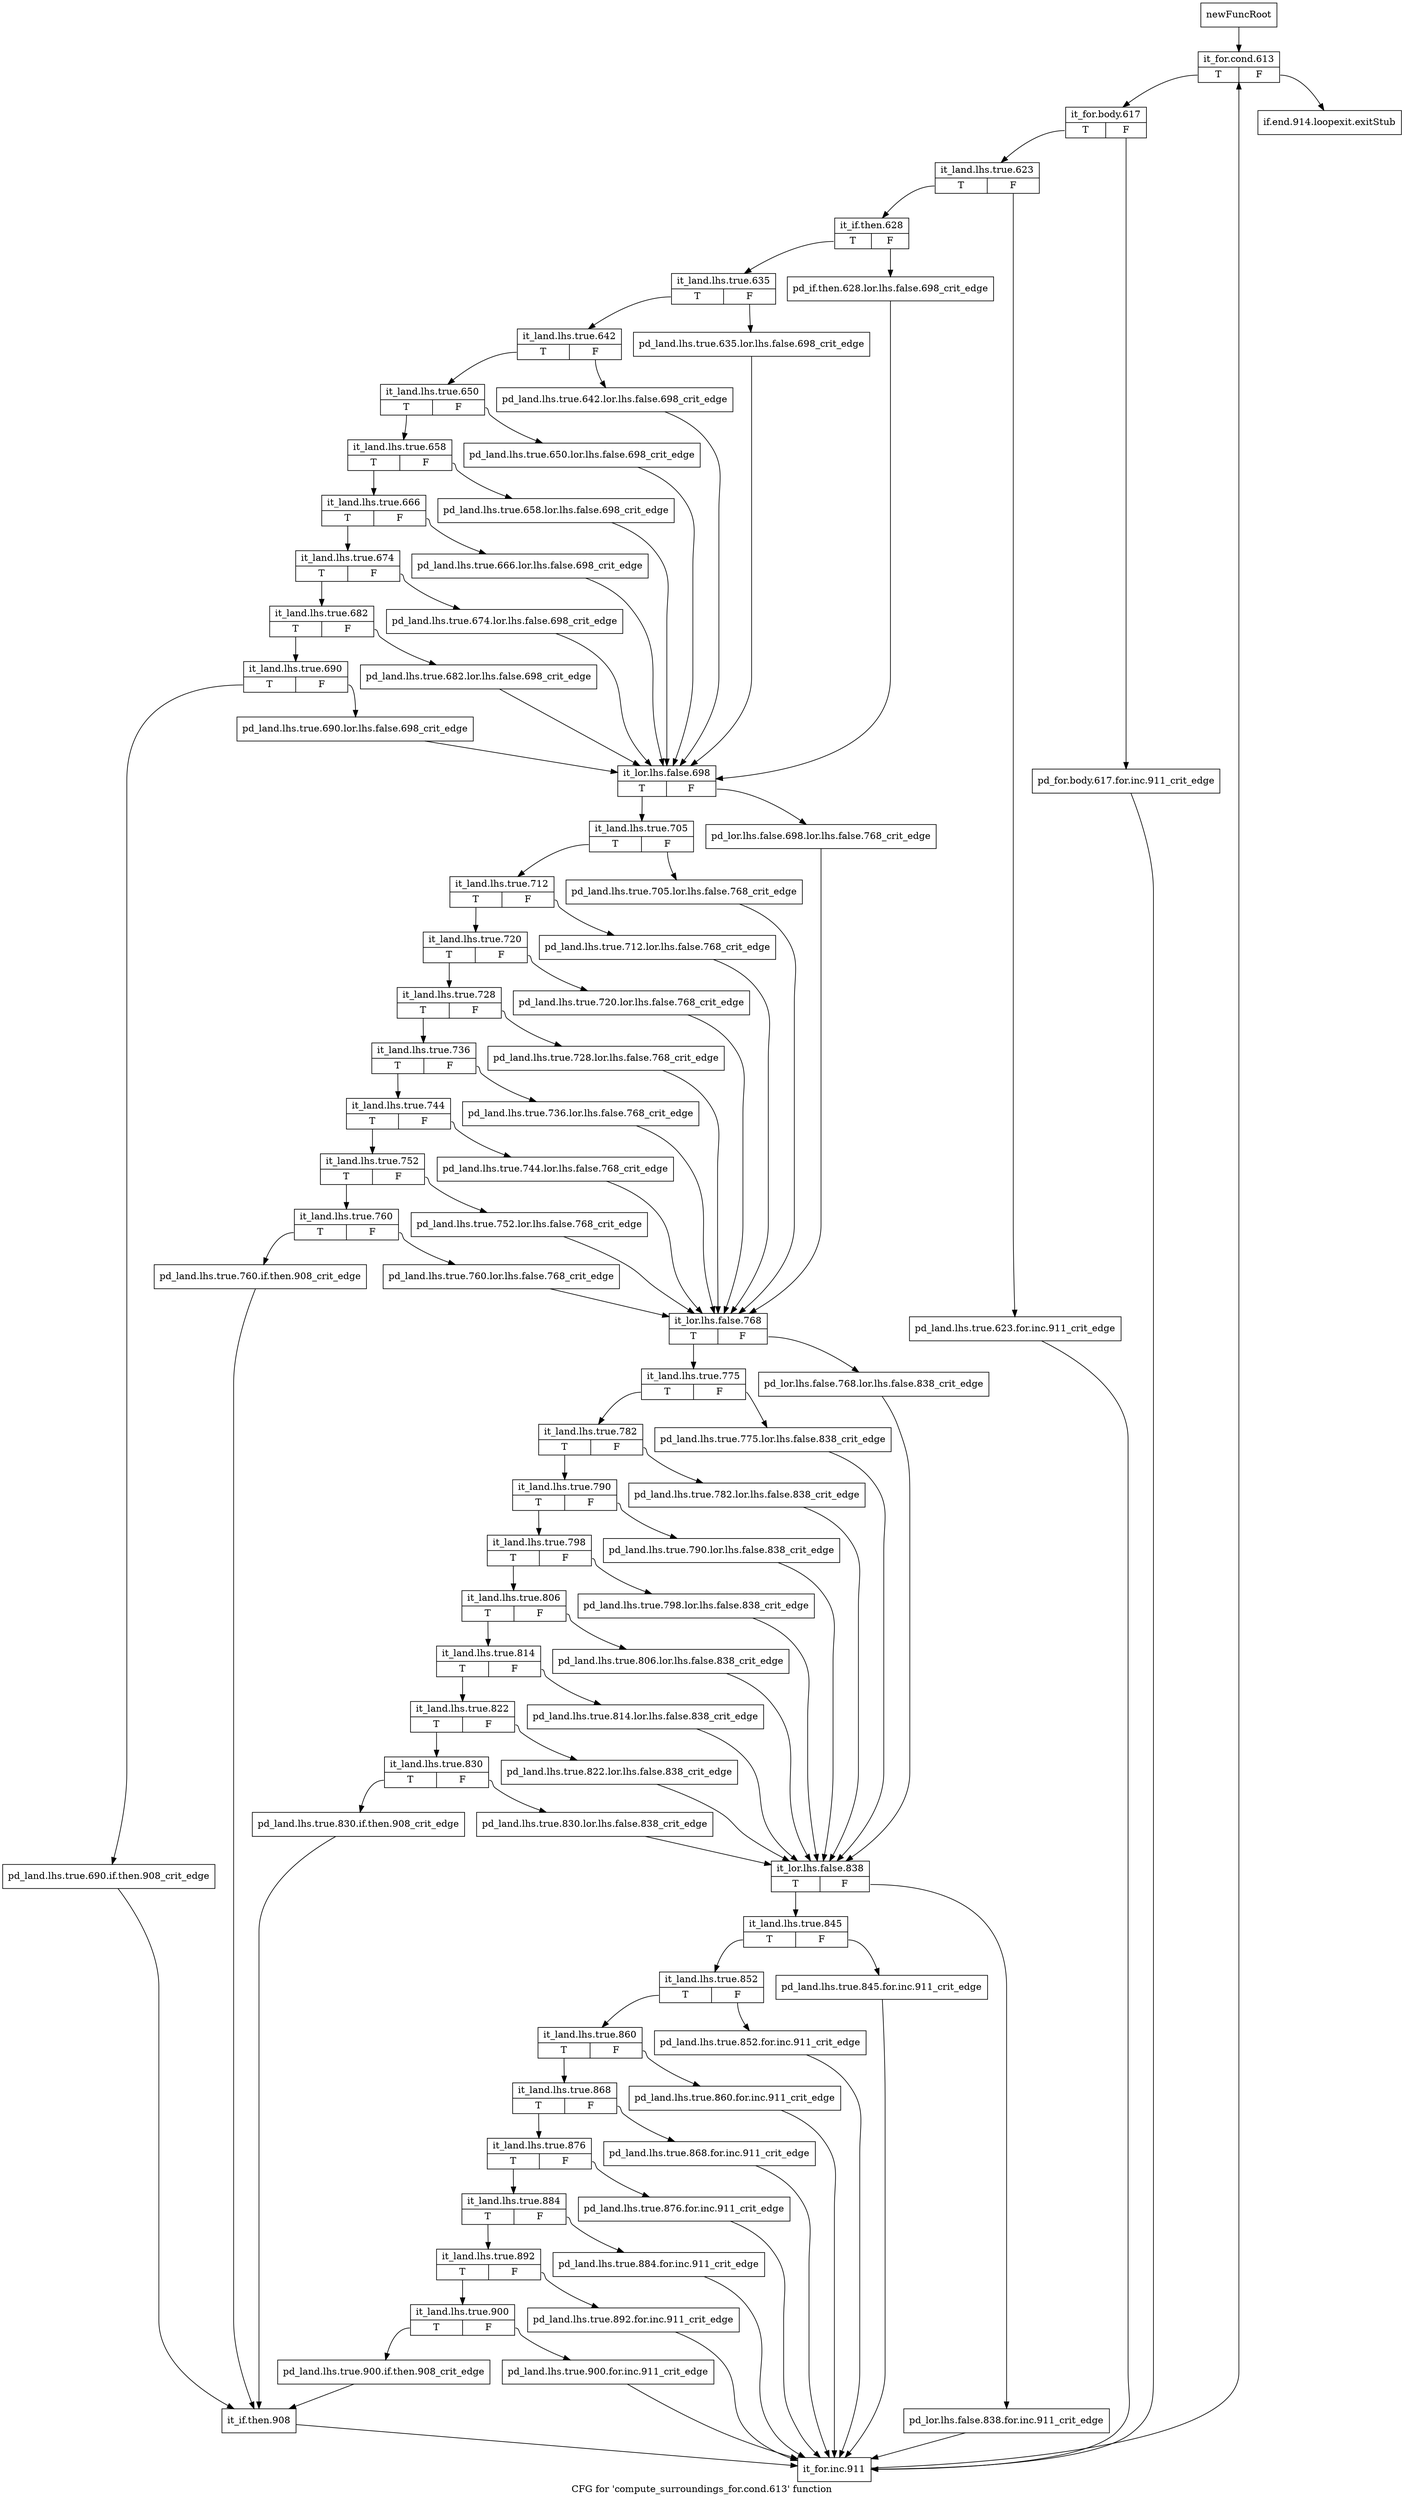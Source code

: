 digraph "CFG for 'compute_surroundings_for.cond.613' function" {
	label="CFG for 'compute_surroundings_for.cond.613' function";

	Node0x4776c80 [shape=record,label="{newFuncRoot}"];
	Node0x4776c80 -> Node0x4776d20;
	Node0x4776cd0 [shape=record,label="{if.end.914.loopexit.exitStub}"];
	Node0x4776d20 [shape=record,label="{it_for.cond.613|{<s0>T|<s1>F}}"];
	Node0x4776d20:s0 -> Node0x4776d70;
	Node0x4776d20:s1 -> Node0x4776cd0;
	Node0x4776d70 [shape=record,label="{it_for.body.617|{<s0>T|<s1>F}}"];
	Node0x4776d70:s0 -> Node0x4776e10;
	Node0x4776d70:s1 -> Node0x4776dc0;
	Node0x4776dc0 [shape=record,label="{pd_for.body.617.for.inc.911_crit_edge}"];
	Node0x4776dc0 -> Node0x47786c0;
	Node0x4776e10 [shape=record,label="{it_land.lhs.true.623|{<s0>T|<s1>F}}"];
	Node0x4776e10:s0 -> Node0x4776eb0;
	Node0x4776e10:s1 -> Node0x4776e60;
	Node0x4776e60 [shape=record,label="{pd_land.lhs.true.623.for.inc.911_crit_edge}"];
	Node0x4776e60 -> Node0x47786c0;
	Node0x4776eb0 [shape=record,label="{it_if.then.628|{<s0>T|<s1>F}}"];
	Node0x4776eb0:s0 -> Node0x4776f50;
	Node0x4776eb0:s1 -> Node0x4776f00;
	Node0x4776f00 [shape=record,label="{pd_if.then.628.lor.lhs.false.698_crit_edge}"];
	Node0x4776f00 -> Node0x4777450;
	Node0x4776f50 [shape=record,label="{it_land.lhs.true.635|{<s0>T|<s1>F}}"];
	Node0x4776f50:s0 -> Node0x4776ff0;
	Node0x4776f50:s1 -> Node0x4776fa0;
	Node0x4776fa0 [shape=record,label="{pd_land.lhs.true.635.lor.lhs.false.698_crit_edge}"];
	Node0x4776fa0 -> Node0x4777450;
	Node0x4776ff0 [shape=record,label="{it_land.lhs.true.642|{<s0>T|<s1>F}}"];
	Node0x4776ff0:s0 -> Node0x4777090;
	Node0x4776ff0:s1 -> Node0x4777040;
	Node0x4777040 [shape=record,label="{pd_land.lhs.true.642.lor.lhs.false.698_crit_edge}"];
	Node0x4777040 -> Node0x4777450;
	Node0x4777090 [shape=record,label="{it_land.lhs.true.650|{<s0>T|<s1>F}}"];
	Node0x4777090:s0 -> Node0x4777130;
	Node0x4777090:s1 -> Node0x47770e0;
	Node0x47770e0 [shape=record,label="{pd_land.lhs.true.650.lor.lhs.false.698_crit_edge}"];
	Node0x47770e0 -> Node0x4777450;
	Node0x4777130 [shape=record,label="{it_land.lhs.true.658|{<s0>T|<s1>F}}"];
	Node0x4777130:s0 -> Node0x47771d0;
	Node0x4777130:s1 -> Node0x4777180;
	Node0x4777180 [shape=record,label="{pd_land.lhs.true.658.lor.lhs.false.698_crit_edge}"];
	Node0x4777180 -> Node0x4777450;
	Node0x47771d0 [shape=record,label="{it_land.lhs.true.666|{<s0>T|<s1>F}}"];
	Node0x47771d0:s0 -> Node0x4777270;
	Node0x47771d0:s1 -> Node0x4777220;
	Node0x4777220 [shape=record,label="{pd_land.lhs.true.666.lor.lhs.false.698_crit_edge}"];
	Node0x4777220 -> Node0x4777450;
	Node0x4777270 [shape=record,label="{it_land.lhs.true.674|{<s0>T|<s1>F}}"];
	Node0x4777270:s0 -> Node0x4777310;
	Node0x4777270:s1 -> Node0x47772c0;
	Node0x47772c0 [shape=record,label="{pd_land.lhs.true.674.lor.lhs.false.698_crit_edge}"];
	Node0x47772c0 -> Node0x4777450;
	Node0x4777310 [shape=record,label="{it_land.lhs.true.682|{<s0>T|<s1>F}}"];
	Node0x4777310:s0 -> Node0x47773b0;
	Node0x4777310:s1 -> Node0x4777360;
	Node0x4777360 [shape=record,label="{pd_land.lhs.true.682.lor.lhs.false.698_crit_edge}"];
	Node0x4777360 -> Node0x4777450;
	Node0x47773b0 [shape=record,label="{it_land.lhs.true.690|{<s0>T|<s1>F}}"];
	Node0x47773b0:s0 -> Node0x4778620;
	Node0x47773b0:s1 -> Node0x4777400;
	Node0x4777400 [shape=record,label="{pd_land.lhs.true.690.lor.lhs.false.698_crit_edge}"];
	Node0x4777400 -> Node0x4777450;
	Node0x4777450 [shape=record,label="{it_lor.lhs.false.698|{<s0>T|<s1>F}}"];
	Node0x4777450:s0 -> Node0x47774f0;
	Node0x4777450:s1 -> Node0x47774a0;
	Node0x47774a0 [shape=record,label="{pd_lor.lhs.false.698.lor.lhs.false.768_crit_edge}"];
	Node0x47774a0 -> Node0x47779f0;
	Node0x47774f0 [shape=record,label="{it_land.lhs.true.705|{<s0>T|<s1>F}}"];
	Node0x47774f0:s0 -> Node0x4777590;
	Node0x47774f0:s1 -> Node0x4777540;
	Node0x4777540 [shape=record,label="{pd_land.lhs.true.705.lor.lhs.false.768_crit_edge}"];
	Node0x4777540 -> Node0x47779f0;
	Node0x4777590 [shape=record,label="{it_land.lhs.true.712|{<s0>T|<s1>F}}"];
	Node0x4777590:s0 -> Node0x4777630;
	Node0x4777590:s1 -> Node0x47775e0;
	Node0x47775e0 [shape=record,label="{pd_land.lhs.true.712.lor.lhs.false.768_crit_edge}"];
	Node0x47775e0 -> Node0x47779f0;
	Node0x4777630 [shape=record,label="{it_land.lhs.true.720|{<s0>T|<s1>F}}"];
	Node0x4777630:s0 -> Node0x47776d0;
	Node0x4777630:s1 -> Node0x4777680;
	Node0x4777680 [shape=record,label="{pd_land.lhs.true.720.lor.lhs.false.768_crit_edge}"];
	Node0x4777680 -> Node0x47779f0;
	Node0x47776d0 [shape=record,label="{it_land.lhs.true.728|{<s0>T|<s1>F}}"];
	Node0x47776d0:s0 -> Node0x4777770;
	Node0x47776d0:s1 -> Node0x4777720;
	Node0x4777720 [shape=record,label="{pd_land.lhs.true.728.lor.lhs.false.768_crit_edge}"];
	Node0x4777720 -> Node0x47779f0;
	Node0x4777770 [shape=record,label="{it_land.lhs.true.736|{<s0>T|<s1>F}}"];
	Node0x4777770:s0 -> Node0x4777810;
	Node0x4777770:s1 -> Node0x47777c0;
	Node0x47777c0 [shape=record,label="{pd_land.lhs.true.736.lor.lhs.false.768_crit_edge}"];
	Node0x47777c0 -> Node0x47779f0;
	Node0x4777810 [shape=record,label="{it_land.lhs.true.744|{<s0>T|<s1>F}}"];
	Node0x4777810:s0 -> Node0x47778b0;
	Node0x4777810:s1 -> Node0x4777860;
	Node0x4777860 [shape=record,label="{pd_land.lhs.true.744.lor.lhs.false.768_crit_edge}"];
	Node0x4777860 -> Node0x47779f0;
	Node0x47778b0 [shape=record,label="{it_land.lhs.true.752|{<s0>T|<s1>F}}"];
	Node0x47778b0:s0 -> Node0x4777950;
	Node0x47778b0:s1 -> Node0x4777900;
	Node0x4777900 [shape=record,label="{pd_land.lhs.true.752.lor.lhs.false.768_crit_edge}"];
	Node0x4777900 -> Node0x47779f0;
	Node0x4777950 [shape=record,label="{it_land.lhs.true.760|{<s0>T|<s1>F}}"];
	Node0x4777950:s0 -> Node0x47785d0;
	Node0x4777950:s1 -> Node0x47779a0;
	Node0x47779a0 [shape=record,label="{pd_land.lhs.true.760.lor.lhs.false.768_crit_edge}"];
	Node0x47779a0 -> Node0x47779f0;
	Node0x47779f0 [shape=record,label="{it_lor.lhs.false.768|{<s0>T|<s1>F}}"];
	Node0x47779f0:s0 -> Node0x4777a90;
	Node0x47779f0:s1 -> Node0x4777a40;
	Node0x4777a40 [shape=record,label="{pd_lor.lhs.false.768.lor.lhs.false.838_crit_edge}"];
	Node0x4777a40 -> Node0x4777f90;
	Node0x4777a90 [shape=record,label="{it_land.lhs.true.775|{<s0>T|<s1>F}}"];
	Node0x4777a90:s0 -> Node0x4777b30;
	Node0x4777a90:s1 -> Node0x4777ae0;
	Node0x4777ae0 [shape=record,label="{pd_land.lhs.true.775.lor.lhs.false.838_crit_edge}"];
	Node0x4777ae0 -> Node0x4777f90;
	Node0x4777b30 [shape=record,label="{it_land.lhs.true.782|{<s0>T|<s1>F}}"];
	Node0x4777b30:s0 -> Node0x4777bd0;
	Node0x4777b30:s1 -> Node0x4777b80;
	Node0x4777b80 [shape=record,label="{pd_land.lhs.true.782.lor.lhs.false.838_crit_edge}"];
	Node0x4777b80 -> Node0x4777f90;
	Node0x4777bd0 [shape=record,label="{it_land.lhs.true.790|{<s0>T|<s1>F}}"];
	Node0x4777bd0:s0 -> Node0x4777c70;
	Node0x4777bd0:s1 -> Node0x4777c20;
	Node0x4777c20 [shape=record,label="{pd_land.lhs.true.790.lor.lhs.false.838_crit_edge}"];
	Node0x4777c20 -> Node0x4777f90;
	Node0x4777c70 [shape=record,label="{it_land.lhs.true.798|{<s0>T|<s1>F}}"];
	Node0x4777c70:s0 -> Node0x4777d10;
	Node0x4777c70:s1 -> Node0x4777cc0;
	Node0x4777cc0 [shape=record,label="{pd_land.lhs.true.798.lor.lhs.false.838_crit_edge}"];
	Node0x4777cc0 -> Node0x4777f90;
	Node0x4777d10 [shape=record,label="{it_land.lhs.true.806|{<s0>T|<s1>F}}"];
	Node0x4777d10:s0 -> Node0x4777db0;
	Node0x4777d10:s1 -> Node0x4777d60;
	Node0x4777d60 [shape=record,label="{pd_land.lhs.true.806.lor.lhs.false.838_crit_edge}"];
	Node0x4777d60 -> Node0x4777f90;
	Node0x4777db0 [shape=record,label="{it_land.lhs.true.814|{<s0>T|<s1>F}}"];
	Node0x4777db0:s0 -> Node0x4777e50;
	Node0x4777db0:s1 -> Node0x4777e00;
	Node0x4777e00 [shape=record,label="{pd_land.lhs.true.814.lor.lhs.false.838_crit_edge}"];
	Node0x4777e00 -> Node0x4777f90;
	Node0x4777e50 [shape=record,label="{it_land.lhs.true.822|{<s0>T|<s1>F}}"];
	Node0x4777e50:s0 -> Node0x4777ef0;
	Node0x4777e50:s1 -> Node0x4777ea0;
	Node0x4777ea0 [shape=record,label="{pd_land.lhs.true.822.lor.lhs.false.838_crit_edge}"];
	Node0x4777ea0 -> Node0x4777f90;
	Node0x4777ef0 [shape=record,label="{it_land.lhs.true.830|{<s0>T|<s1>F}}"];
	Node0x4777ef0:s0 -> Node0x4778580;
	Node0x4777ef0:s1 -> Node0x4777f40;
	Node0x4777f40 [shape=record,label="{pd_land.lhs.true.830.lor.lhs.false.838_crit_edge}"];
	Node0x4777f40 -> Node0x4777f90;
	Node0x4777f90 [shape=record,label="{it_lor.lhs.false.838|{<s0>T|<s1>F}}"];
	Node0x4777f90:s0 -> Node0x4778030;
	Node0x4777f90:s1 -> Node0x4777fe0;
	Node0x4777fe0 [shape=record,label="{pd_lor.lhs.false.838.for.inc.911_crit_edge}"];
	Node0x4777fe0 -> Node0x47786c0;
	Node0x4778030 [shape=record,label="{it_land.lhs.true.845|{<s0>T|<s1>F}}"];
	Node0x4778030:s0 -> Node0x47780d0;
	Node0x4778030:s1 -> Node0x4778080;
	Node0x4778080 [shape=record,label="{pd_land.lhs.true.845.for.inc.911_crit_edge}"];
	Node0x4778080 -> Node0x47786c0;
	Node0x47780d0 [shape=record,label="{it_land.lhs.true.852|{<s0>T|<s1>F}}"];
	Node0x47780d0:s0 -> Node0x4778170;
	Node0x47780d0:s1 -> Node0x4778120;
	Node0x4778120 [shape=record,label="{pd_land.lhs.true.852.for.inc.911_crit_edge}"];
	Node0x4778120 -> Node0x47786c0;
	Node0x4778170 [shape=record,label="{it_land.lhs.true.860|{<s0>T|<s1>F}}"];
	Node0x4778170:s0 -> Node0x4778210;
	Node0x4778170:s1 -> Node0x47781c0;
	Node0x47781c0 [shape=record,label="{pd_land.lhs.true.860.for.inc.911_crit_edge}"];
	Node0x47781c0 -> Node0x47786c0;
	Node0x4778210 [shape=record,label="{it_land.lhs.true.868|{<s0>T|<s1>F}}"];
	Node0x4778210:s0 -> Node0x47782b0;
	Node0x4778210:s1 -> Node0x4778260;
	Node0x4778260 [shape=record,label="{pd_land.lhs.true.868.for.inc.911_crit_edge}"];
	Node0x4778260 -> Node0x47786c0;
	Node0x47782b0 [shape=record,label="{it_land.lhs.true.876|{<s0>T|<s1>F}}"];
	Node0x47782b0:s0 -> Node0x4778350;
	Node0x47782b0:s1 -> Node0x4778300;
	Node0x4778300 [shape=record,label="{pd_land.lhs.true.876.for.inc.911_crit_edge}"];
	Node0x4778300 -> Node0x47786c0;
	Node0x4778350 [shape=record,label="{it_land.lhs.true.884|{<s0>T|<s1>F}}"];
	Node0x4778350:s0 -> Node0x47783f0;
	Node0x4778350:s1 -> Node0x47783a0;
	Node0x47783a0 [shape=record,label="{pd_land.lhs.true.884.for.inc.911_crit_edge}"];
	Node0x47783a0 -> Node0x47786c0;
	Node0x47783f0 [shape=record,label="{it_land.lhs.true.892|{<s0>T|<s1>F}}"];
	Node0x47783f0:s0 -> Node0x4778490;
	Node0x47783f0:s1 -> Node0x4778440;
	Node0x4778440 [shape=record,label="{pd_land.lhs.true.892.for.inc.911_crit_edge}"];
	Node0x4778440 -> Node0x47786c0;
	Node0x4778490 [shape=record,label="{it_land.lhs.true.900|{<s0>T|<s1>F}}"];
	Node0x4778490:s0 -> Node0x4778530;
	Node0x4778490:s1 -> Node0x47784e0;
	Node0x47784e0 [shape=record,label="{pd_land.lhs.true.900.for.inc.911_crit_edge}"];
	Node0x47784e0 -> Node0x47786c0;
	Node0x4778530 [shape=record,label="{pd_land.lhs.true.900.if.then.908_crit_edge}"];
	Node0x4778530 -> Node0x4778670;
	Node0x4778580 [shape=record,label="{pd_land.lhs.true.830.if.then.908_crit_edge}"];
	Node0x4778580 -> Node0x4778670;
	Node0x47785d0 [shape=record,label="{pd_land.lhs.true.760.if.then.908_crit_edge}"];
	Node0x47785d0 -> Node0x4778670;
	Node0x4778620 [shape=record,label="{pd_land.lhs.true.690.if.then.908_crit_edge}"];
	Node0x4778620 -> Node0x4778670;
	Node0x4778670 [shape=record,label="{it_if.then.908}"];
	Node0x4778670 -> Node0x47786c0;
	Node0x47786c0 [shape=record,label="{it_for.inc.911}"];
	Node0x47786c0 -> Node0x4776d20;
}
